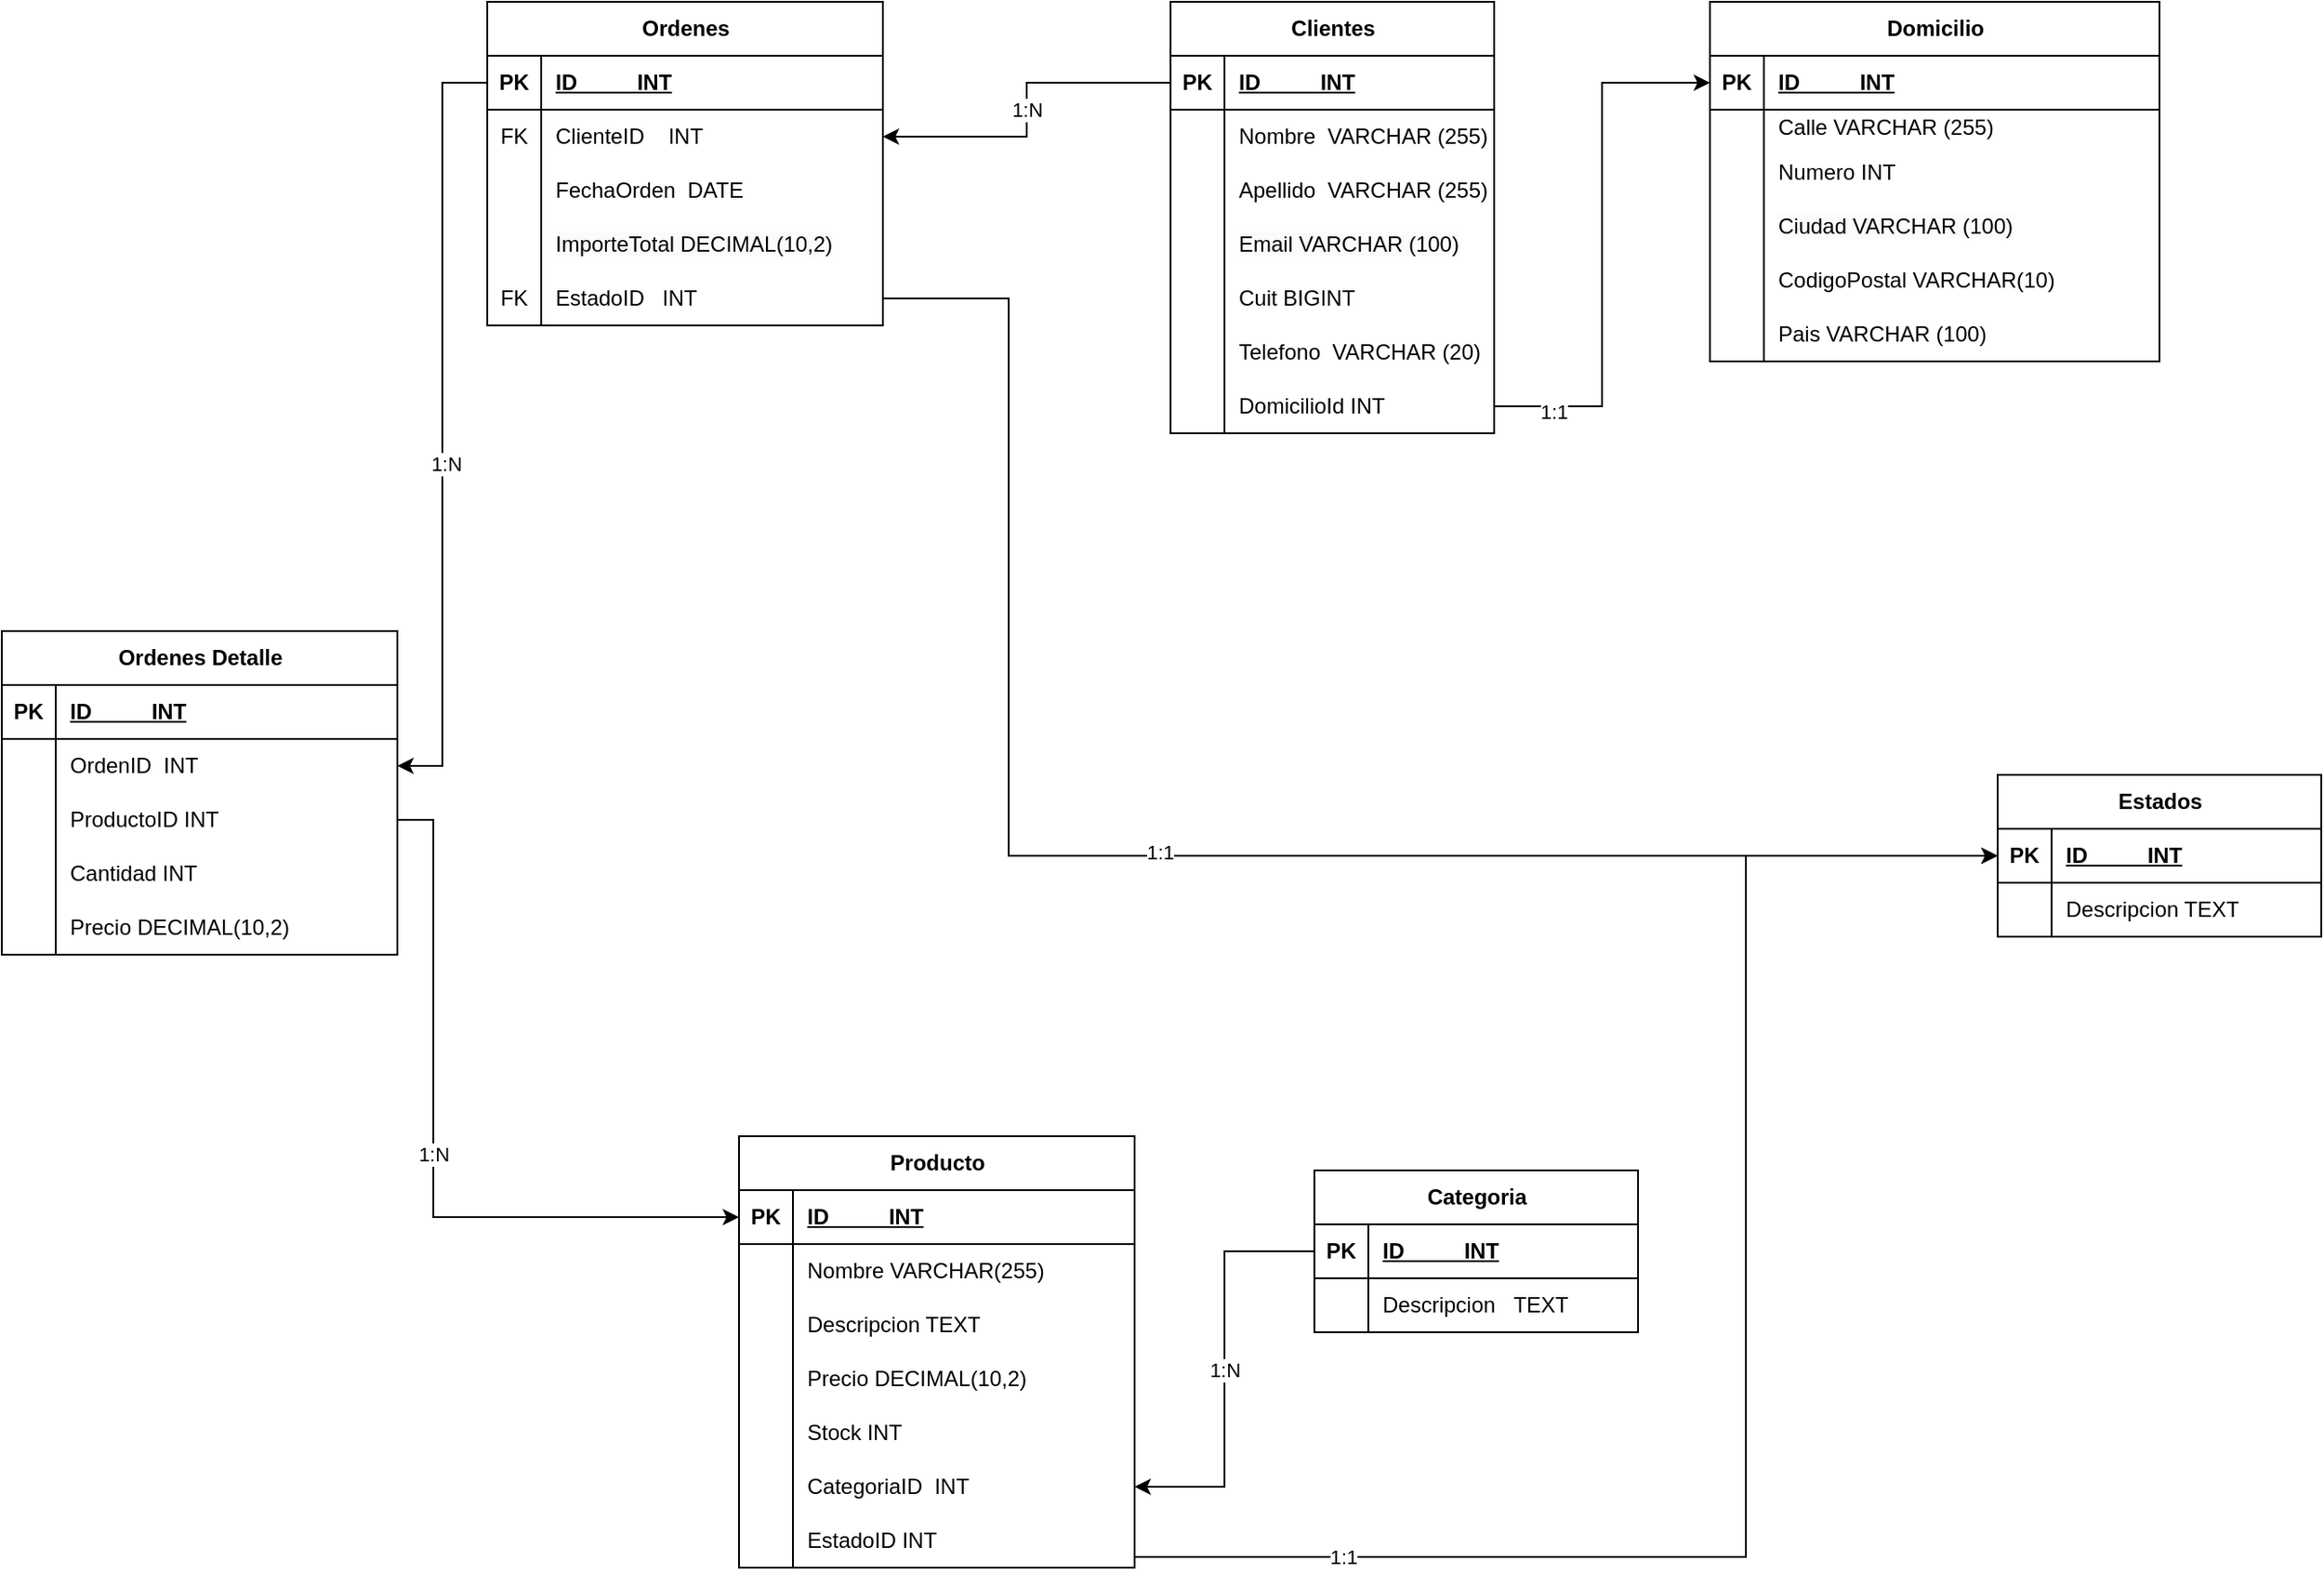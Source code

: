 <mxfile version="22.0.3" type="device">
  <diagram name="Página-1" id="jMvsCWCTqvlmi_Z3UKQc">
    <mxGraphModel dx="2247" dy="840" grid="1" gridSize="10" guides="1" tooltips="1" connect="1" arrows="1" fold="1" page="1" pageScale="1" pageWidth="827" pageHeight="1169" math="0" shadow="0">
      <root>
        <mxCell id="0" />
        <mxCell id="1" parent="0" />
        <mxCell id="IDZtHLa6C6LQpMYo8keb-1" value="Categoria" style="shape=table;startSize=30;container=1;collapsible=1;childLayout=tableLayout;fixedRows=1;rowLines=0;fontStyle=1;align=center;resizeLast=1;html=1;" parent="1" vertex="1">
          <mxGeometry x="90" y="690" width="180" height="90" as="geometry" />
        </mxCell>
        <mxCell id="IDZtHLa6C6LQpMYo8keb-2" value="" style="shape=tableRow;horizontal=0;startSize=0;swimlaneHead=0;swimlaneBody=0;fillColor=none;collapsible=0;dropTarget=0;points=[[0,0.5],[1,0.5]];portConstraint=eastwest;top=0;left=0;right=0;bottom=1;" parent="IDZtHLa6C6LQpMYo8keb-1" vertex="1">
          <mxGeometry y="30" width="180" height="30" as="geometry" />
        </mxCell>
        <mxCell id="IDZtHLa6C6LQpMYo8keb-3" value="PK" style="shape=partialRectangle;connectable=0;fillColor=none;top=0;left=0;bottom=0;right=0;fontStyle=1;overflow=hidden;whiteSpace=wrap;html=1;" parent="IDZtHLa6C6LQpMYo8keb-2" vertex="1">
          <mxGeometry width="30" height="30" as="geometry">
            <mxRectangle width="30" height="30" as="alternateBounds" />
          </mxGeometry>
        </mxCell>
        <mxCell id="IDZtHLa6C6LQpMYo8keb-4" value="ID&amp;nbsp; &amp;nbsp; &amp;nbsp; &amp;nbsp; &amp;nbsp; INT" style="shape=partialRectangle;connectable=0;fillColor=none;top=0;left=0;bottom=0;right=0;align=left;spacingLeft=6;fontStyle=5;overflow=hidden;whiteSpace=wrap;html=1;" parent="IDZtHLa6C6LQpMYo8keb-2" vertex="1">
          <mxGeometry x="30" width="150" height="30" as="geometry">
            <mxRectangle width="150" height="30" as="alternateBounds" />
          </mxGeometry>
        </mxCell>
        <mxCell id="IDZtHLa6C6LQpMYo8keb-5" value="" style="shape=tableRow;horizontal=0;startSize=0;swimlaneHead=0;swimlaneBody=0;fillColor=none;collapsible=0;dropTarget=0;points=[[0,0.5],[1,0.5]];portConstraint=eastwest;top=0;left=0;right=0;bottom=0;" parent="IDZtHLa6C6LQpMYo8keb-1" vertex="1">
          <mxGeometry y="60" width="180" height="30" as="geometry" />
        </mxCell>
        <mxCell id="IDZtHLa6C6LQpMYo8keb-6" value="" style="shape=partialRectangle;connectable=0;fillColor=none;top=0;left=0;bottom=0;right=0;editable=1;overflow=hidden;whiteSpace=wrap;html=1;" parent="IDZtHLa6C6LQpMYo8keb-5" vertex="1">
          <mxGeometry width="30" height="30" as="geometry">
            <mxRectangle width="30" height="30" as="alternateBounds" />
          </mxGeometry>
        </mxCell>
        <mxCell id="IDZtHLa6C6LQpMYo8keb-7" value="Descripcion&amp;nbsp; &amp;nbsp;TEXT" style="shape=partialRectangle;connectable=0;fillColor=none;top=0;left=0;bottom=0;right=0;align=left;spacingLeft=6;overflow=hidden;whiteSpace=wrap;html=1;" parent="IDZtHLa6C6LQpMYo8keb-5" vertex="1">
          <mxGeometry x="30" width="150" height="30" as="geometry">
            <mxRectangle width="150" height="30" as="alternateBounds" />
          </mxGeometry>
        </mxCell>
        <mxCell id="IDZtHLa6C6LQpMYo8keb-27" value="Clientes" style="shape=table;startSize=30;container=1;collapsible=1;childLayout=tableLayout;fixedRows=1;rowLines=0;fontStyle=1;align=center;resizeLast=1;html=1;" parent="1" vertex="1">
          <mxGeometry x="10" y="40" width="180" height="240.0" as="geometry" />
        </mxCell>
        <mxCell id="IDZtHLa6C6LQpMYo8keb-28" value="" style="shape=tableRow;horizontal=0;startSize=0;swimlaneHead=0;swimlaneBody=0;fillColor=none;collapsible=0;dropTarget=0;points=[[0,0.5],[1,0.5]];portConstraint=eastwest;top=0;left=0;right=0;bottom=1;" parent="IDZtHLa6C6LQpMYo8keb-27" vertex="1">
          <mxGeometry y="30" width="180" height="30" as="geometry" />
        </mxCell>
        <mxCell id="IDZtHLa6C6LQpMYo8keb-29" value="PK" style="shape=partialRectangle;connectable=0;fillColor=none;top=0;left=0;bottom=0;right=0;fontStyle=1;overflow=hidden;whiteSpace=wrap;html=1;" parent="IDZtHLa6C6LQpMYo8keb-28" vertex="1">
          <mxGeometry width="30" height="30" as="geometry">
            <mxRectangle width="30" height="30" as="alternateBounds" />
          </mxGeometry>
        </mxCell>
        <mxCell id="IDZtHLa6C6LQpMYo8keb-30" value="ID&amp;nbsp; &amp;nbsp; &amp;nbsp; &amp;nbsp; &amp;nbsp; INT" style="shape=partialRectangle;connectable=0;fillColor=none;top=0;left=0;bottom=0;right=0;align=left;spacingLeft=6;fontStyle=5;overflow=hidden;whiteSpace=wrap;html=1;" parent="IDZtHLa6C6LQpMYo8keb-28" vertex="1">
          <mxGeometry x="30" width="150" height="30" as="geometry">
            <mxRectangle width="150" height="30" as="alternateBounds" />
          </mxGeometry>
        </mxCell>
        <mxCell id="IDZtHLa6C6LQpMYo8keb-31" value="" style="shape=tableRow;horizontal=0;startSize=0;swimlaneHead=0;swimlaneBody=0;fillColor=none;collapsible=0;dropTarget=0;points=[[0,0.5],[1,0.5]];portConstraint=eastwest;top=0;left=0;right=0;bottom=0;" parent="IDZtHLa6C6LQpMYo8keb-27" vertex="1">
          <mxGeometry y="60" width="180" height="30" as="geometry" />
        </mxCell>
        <mxCell id="IDZtHLa6C6LQpMYo8keb-32" value="" style="shape=partialRectangle;connectable=0;fillColor=none;top=0;left=0;bottom=0;right=0;editable=1;overflow=hidden;whiteSpace=wrap;html=1;" parent="IDZtHLa6C6LQpMYo8keb-31" vertex="1">
          <mxGeometry width="30" height="30" as="geometry">
            <mxRectangle width="30" height="30" as="alternateBounds" />
          </mxGeometry>
        </mxCell>
        <mxCell id="IDZtHLa6C6LQpMYo8keb-33" value="Nombre&amp;nbsp; VARCHAR (255)" style="shape=partialRectangle;connectable=0;fillColor=none;top=0;left=0;bottom=0;right=0;align=left;spacingLeft=6;overflow=hidden;whiteSpace=wrap;html=1;" parent="IDZtHLa6C6LQpMYo8keb-31" vertex="1">
          <mxGeometry x="30" width="150" height="30" as="geometry">
            <mxRectangle width="150" height="30" as="alternateBounds" />
          </mxGeometry>
        </mxCell>
        <mxCell id="IDZtHLa6C6LQpMYo8keb-34" value="" style="shape=tableRow;horizontal=0;startSize=0;swimlaneHead=0;swimlaneBody=0;fillColor=none;collapsible=0;dropTarget=0;points=[[0,0.5],[1,0.5]];portConstraint=eastwest;top=0;left=0;right=0;bottom=0;" parent="IDZtHLa6C6LQpMYo8keb-27" vertex="1">
          <mxGeometry y="90" width="180" height="30" as="geometry" />
        </mxCell>
        <mxCell id="IDZtHLa6C6LQpMYo8keb-35" value="" style="shape=partialRectangle;connectable=0;fillColor=none;top=0;left=0;bottom=0;right=0;editable=1;overflow=hidden;whiteSpace=wrap;html=1;" parent="IDZtHLa6C6LQpMYo8keb-34" vertex="1">
          <mxGeometry width="30" height="30" as="geometry">
            <mxRectangle width="30" height="30" as="alternateBounds" />
          </mxGeometry>
        </mxCell>
        <mxCell id="IDZtHLa6C6LQpMYo8keb-36" value="Apellido&amp;nbsp; VARCHAR (255)" style="shape=partialRectangle;connectable=0;fillColor=none;top=0;left=0;bottom=0;right=0;align=left;spacingLeft=6;overflow=hidden;whiteSpace=wrap;html=1;" parent="IDZtHLa6C6LQpMYo8keb-34" vertex="1">
          <mxGeometry x="30" width="150" height="30" as="geometry">
            <mxRectangle width="150" height="30" as="alternateBounds" />
          </mxGeometry>
        </mxCell>
        <mxCell id="IDZtHLa6C6LQpMYo8keb-37" value="" style="shape=tableRow;horizontal=0;startSize=0;swimlaneHead=0;swimlaneBody=0;fillColor=none;collapsible=0;dropTarget=0;points=[[0,0.5],[1,0.5]];portConstraint=eastwest;top=0;left=0;right=0;bottom=0;" parent="IDZtHLa6C6LQpMYo8keb-27" vertex="1">
          <mxGeometry y="120" width="180" height="30" as="geometry" />
        </mxCell>
        <mxCell id="IDZtHLa6C6LQpMYo8keb-38" value="&lt;br&gt;&lt;br&gt;&lt;br&gt;" style="shape=partialRectangle;connectable=0;fillColor=none;top=0;left=0;bottom=0;right=0;editable=1;overflow=hidden;whiteSpace=wrap;html=1;" parent="IDZtHLa6C6LQpMYo8keb-37" vertex="1">
          <mxGeometry width="30" height="30" as="geometry">
            <mxRectangle width="30" height="30" as="alternateBounds" />
          </mxGeometry>
        </mxCell>
        <mxCell id="IDZtHLa6C6LQpMYo8keb-39" value="&lt;span style=&quot;color: rgb(0, 0, 0); font-family: Helvetica; font-size: 12px; font-style: normal; font-variant-ligatures: normal; font-variant-caps: normal; font-weight: 400; letter-spacing: normal; orphans: 2; text-align: left; text-indent: 0px; text-transform: none; widows: 2; word-spacing: 0px; -webkit-text-stroke-width: 0px; background-color: rgb(251, 251, 251); text-decoration-thickness: initial; text-decoration-style: initial; text-decoration-color: initial; float: none; display: inline !important;&quot;&gt;Email VARCHAR (100)&lt;/span&gt;" style="shape=partialRectangle;connectable=0;fillColor=none;top=0;left=0;bottom=0;right=0;align=left;spacingLeft=6;overflow=hidden;whiteSpace=wrap;html=1;" parent="IDZtHLa6C6LQpMYo8keb-37" vertex="1">
          <mxGeometry x="30" width="150" height="30" as="geometry">
            <mxRectangle width="150" height="30" as="alternateBounds" />
          </mxGeometry>
        </mxCell>
        <mxCell id="IDZtHLa6C6LQpMYo8keb-66" style="shape=tableRow;horizontal=0;startSize=0;swimlaneHead=0;swimlaneBody=0;fillColor=none;collapsible=0;dropTarget=0;points=[[0,0.5],[1,0.5]];portConstraint=eastwest;top=0;left=0;right=0;bottom=0;" parent="IDZtHLa6C6LQpMYo8keb-27" vertex="1">
          <mxGeometry y="150" width="180" height="30" as="geometry" />
        </mxCell>
        <mxCell id="IDZtHLa6C6LQpMYo8keb-67" style="shape=partialRectangle;connectable=0;fillColor=none;top=0;left=0;bottom=0;right=0;editable=1;overflow=hidden;whiteSpace=wrap;html=1;" parent="IDZtHLa6C6LQpMYo8keb-66" vertex="1">
          <mxGeometry width="30" height="30" as="geometry">
            <mxRectangle width="30" height="30" as="alternateBounds" />
          </mxGeometry>
        </mxCell>
        <mxCell id="IDZtHLa6C6LQpMYo8keb-68" value="Cuit BIGINT" style="shape=partialRectangle;connectable=0;fillColor=none;top=0;left=0;bottom=0;right=0;align=left;spacingLeft=6;overflow=hidden;whiteSpace=wrap;html=1;" parent="IDZtHLa6C6LQpMYo8keb-66" vertex="1">
          <mxGeometry x="30" width="150" height="30" as="geometry">
            <mxRectangle width="150" height="30" as="alternateBounds" />
          </mxGeometry>
        </mxCell>
        <mxCell id="IDZtHLa6C6LQpMYo8keb-69" style="shape=tableRow;horizontal=0;startSize=0;swimlaneHead=0;swimlaneBody=0;fillColor=none;collapsible=0;dropTarget=0;points=[[0,0.5],[1,0.5]];portConstraint=eastwest;top=0;left=0;right=0;bottom=0;" parent="IDZtHLa6C6LQpMYo8keb-27" vertex="1">
          <mxGeometry y="180" width="180" height="30" as="geometry" />
        </mxCell>
        <mxCell id="IDZtHLa6C6LQpMYo8keb-70" style="shape=partialRectangle;connectable=0;fillColor=none;top=0;left=0;bottom=0;right=0;editable=1;overflow=hidden;whiteSpace=wrap;html=1;" parent="IDZtHLa6C6LQpMYo8keb-69" vertex="1">
          <mxGeometry width="30" height="30" as="geometry">
            <mxRectangle width="30" height="30" as="alternateBounds" />
          </mxGeometry>
        </mxCell>
        <mxCell id="IDZtHLa6C6LQpMYo8keb-71" value="Telefono&amp;nbsp; VARCHAR&amp;nbsp;(20)" style="shape=partialRectangle;connectable=0;fillColor=none;top=0;left=0;bottom=0;right=0;align=left;spacingLeft=6;overflow=hidden;whiteSpace=wrap;html=1;" parent="IDZtHLa6C6LQpMYo8keb-69" vertex="1">
          <mxGeometry x="30" width="150" height="30" as="geometry">
            <mxRectangle width="150" height="30" as="alternateBounds" />
          </mxGeometry>
        </mxCell>
        <mxCell id="IDZtHLa6C6LQpMYo8keb-72" style="shape=tableRow;horizontal=0;startSize=0;swimlaneHead=0;swimlaneBody=0;fillColor=none;collapsible=0;dropTarget=0;points=[[0,0.5],[1,0.5]];portConstraint=eastwest;top=0;left=0;right=0;bottom=0;" parent="IDZtHLa6C6LQpMYo8keb-27" vertex="1">
          <mxGeometry y="210" width="180" height="30" as="geometry" />
        </mxCell>
        <mxCell id="IDZtHLa6C6LQpMYo8keb-73" style="shape=partialRectangle;connectable=0;fillColor=none;top=0;left=0;bottom=0;right=0;editable=1;overflow=hidden;whiteSpace=wrap;html=1;" parent="IDZtHLa6C6LQpMYo8keb-72" vertex="1">
          <mxGeometry width="30" height="30" as="geometry">
            <mxRectangle width="30" height="30" as="alternateBounds" />
          </mxGeometry>
        </mxCell>
        <mxCell id="IDZtHLa6C6LQpMYo8keb-74" value="DomicilioId INT" style="shape=partialRectangle;connectable=0;fillColor=none;top=0;left=0;bottom=0;right=0;align=left;spacingLeft=6;overflow=hidden;whiteSpace=wrap;html=1;" parent="IDZtHLa6C6LQpMYo8keb-72" vertex="1">
          <mxGeometry x="30" width="150" height="30" as="geometry">
            <mxRectangle width="150" height="30" as="alternateBounds" />
          </mxGeometry>
        </mxCell>
        <mxCell id="IDZtHLa6C6LQpMYo8keb-75" value="Ordenes" style="shape=table;startSize=30;container=1;collapsible=1;childLayout=tableLayout;fixedRows=1;rowLines=0;fontStyle=1;align=center;resizeLast=1;html=1;" parent="1" vertex="1">
          <mxGeometry x="-370" y="40" width="220" height="180.0" as="geometry" />
        </mxCell>
        <mxCell id="IDZtHLa6C6LQpMYo8keb-76" value="" style="shape=tableRow;horizontal=0;startSize=0;swimlaneHead=0;swimlaneBody=0;fillColor=none;collapsible=0;dropTarget=0;points=[[0,0.5],[1,0.5]];portConstraint=eastwest;top=0;left=0;right=0;bottom=1;" parent="IDZtHLa6C6LQpMYo8keb-75" vertex="1">
          <mxGeometry y="30" width="220" height="30" as="geometry" />
        </mxCell>
        <mxCell id="IDZtHLa6C6LQpMYo8keb-77" value="PK" style="shape=partialRectangle;connectable=0;fillColor=none;top=0;left=0;bottom=0;right=0;fontStyle=1;overflow=hidden;whiteSpace=wrap;html=1;" parent="IDZtHLa6C6LQpMYo8keb-76" vertex="1">
          <mxGeometry width="30" height="30" as="geometry">
            <mxRectangle width="30" height="30" as="alternateBounds" />
          </mxGeometry>
        </mxCell>
        <mxCell id="IDZtHLa6C6LQpMYo8keb-78" value="ID&amp;nbsp; &amp;nbsp; &amp;nbsp; &amp;nbsp; &amp;nbsp; INT" style="shape=partialRectangle;connectable=0;fillColor=none;top=0;left=0;bottom=0;right=0;align=left;spacingLeft=6;fontStyle=5;overflow=hidden;whiteSpace=wrap;html=1;" parent="IDZtHLa6C6LQpMYo8keb-76" vertex="1">
          <mxGeometry x="30" width="190" height="30" as="geometry">
            <mxRectangle width="190" height="30" as="alternateBounds" />
          </mxGeometry>
        </mxCell>
        <mxCell id="IDZtHLa6C6LQpMYo8keb-79" value="" style="shape=tableRow;horizontal=0;startSize=0;swimlaneHead=0;swimlaneBody=0;fillColor=none;collapsible=0;dropTarget=0;points=[[0,0.5],[1,0.5]];portConstraint=eastwest;top=0;left=0;right=0;bottom=0;" parent="IDZtHLa6C6LQpMYo8keb-75" vertex="1">
          <mxGeometry y="60" width="220" height="30" as="geometry" />
        </mxCell>
        <mxCell id="IDZtHLa6C6LQpMYo8keb-80" value="FK" style="shape=partialRectangle;connectable=0;fillColor=none;top=0;left=0;bottom=0;right=0;editable=1;overflow=hidden;whiteSpace=wrap;html=1;" parent="IDZtHLa6C6LQpMYo8keb-79" vertex="1">
          <mxGeometry width="30" height="30" as="geometry">
            <mxRectangle width="30" height="30" as="alternateBounds" />
          </mxGeometry>
        </mxCell>
        <mxCell id="IDZtHLa6C6LQpMYo8keb-81" value="ClienteID&amp;nbsp; &amp;nbsp; INT" style="shape=partialRectangle;connectable=0;fillColor=none;top=0;left=0;bottom=0;right=0;align=left;spacingLeft=6;overflow=hidden;whiteSpace=wrap;html=1;" parent="IDZtHLa6C6LQpMYo8keb-79" vertex="1">
          <mxGeometry x="30" width="190" height="30" as="geometry">
            <mxRectangle width="190" height="30" as="alternateBounds" />
          </mxGeometry>
        </mxCell>
        <mxCell id="IDZtHLa6C6LQpMYo8keb-82" value="" style="shape=tableRow;horizontal=0;startSize=0;swimlaneHead=0;swimlaneBody=0;fillColor=none;collapsible=0;dropTarget=0;points=[[0,0.5],[1,0.5]];portConstraint=eastwest;top=0;left=0;right=0;bottom=0;" parent="IDZtHLa6C6LQpMYo8keb-75" vertex="1">
          <mxGeometry y="90" width="220" height="30" as="geometry" />
        </mxCell>
        <mxCell id="IDZtHLa6C6LQpMYo8keb-83" value="" style="shape=partialRectangle;connectable=0;fillColor=none;top=0;left=0;bottom=0;right=0;editable=1;overflow=hidden;whiteSpace=wrap;html=1;" parent="IDZtHLa6C6LQpMYo8keb-82" vertex="1">
          <mxGeometry width="30" height="30" as="geometry">
            <mxRectangle width="30" height="30" as="alternateBounds" />
          </mxGeometry>
        </mxCell>
        <mxCell id="IDZtHLa6C6LQpMYo8keb-84" value="FechaOrden&amp;nbsp; DATE" style="shape=partialRectangle;connectable=0;fillColor=none;top=0;left=0;bottom=0;right=0;align=left;spacingLeft=6;overflow=hidden;whiteSpace=wrap;html=1;" parent="IDZtHLa6C6LQpMYo8keb-82" vertex="1">
          <mxGeometry x="30" width="190" height="30" as="geometry">
            <mxRectangle width="190" height="30" as="alternateBounds" />
          </mxGeometry>
        </mxCell>
        <mxCell id="IDZtHLa6C6LQpMYo8keb-85" value="" style="shape=tableRow;horizontal=0;startSize=0;swimlaneHead=0;swimlaneBody=0;fillColor=none;collapsible=0;dropTarget=0;points=[[0,0.5],[1,0.5]];portConstraint=eastwest;top=0;left=0;right=0;bottom=0;" parent="IDZtHLa6C6LQpMYo8keb-75" vertex="1">
          <mxGeometry y="120" width="220" height="30" as="geometry" />
        </mxCell>
        <mxCell id="IDZtHLa6C6LQpMYo8keb-86" value="&lt;br&gt;&lt;br&gt;&lt;br&gt;" style="shape=partialRectangle;connectable=0;fillColor=none;top=0;left=0;bottom=0;right=0;editable=1;overflow=hidden;whiteSpace=wrap;html=1;" parent="IDZtHLa6C6LQpMYo8keb-85" vertex="1">
          <mxGeometry width="30" height="30" as="geometry">
            <mxRectangle width="30" height="30" as="alternateBounds" />
          </mxGeometry>
        </mxCell>
        <mxCell id="IDZtHLa6C6LQpMYo8keb-87" value="&lt;span style=&quot;color: rgb(0, 0, 0); font-family: Helvetica; font-size: 12px; font-style: normal; font-variant-ligatures: normal; font-variant-caps: normal; font-weight: 400; letter-spacing: normal; orphans: 2; text-align: left; text-indent: 0px; text-transform: none; widows: 2; word-spacing: 0px; -webkit-text-stroke-width: 0px; background-color: rgb(251, 251, 251); text-decoration-thickness: initial; text-decoration-style: initial; text-decoration-color: initial; float: none; display: inline !important;&quot;&gt;ImporteTotal DECIMAL(10,2)&lt;/span&gt;" style="shape=partialRectangle;connectable=0;fillColor=none;top=0;left=0;bottom=0;right=0;align=left;spacingLeft=6;overflow=hidden;whiteSpace=wrap;html=1;" parent="IDZtHLa6C6LQpMYo8keb-85" vertex="1">
          <mxGeometry x="30" width="190" height="30" as="geometry">
            <mxRectangle width="190" height="30" as="alternateBounds" />
          </mxGeometry>
        </mxCell>
        <mxCell id="IDZtHLa6C6LQpMYo8keb-88" style="shape=tableRow;horizontal=0;startSize=0;swimlaneHead=0;swimlaneBody=0;fillColor=none;collapsible=0;dropTarget=0;points=[[0,0.5],[1,0.5]];portConstraint=eastwest;top=0;left=0;right=0;bottom=0;" parent="IDZtHLa6C6LQpMYo8keb-75" vertex="1">
          <mxGeometry y="150" width="220" height="30" as="geometry" />
        </mxCell>
        <mxCell id="IDZtHLa6C6LQpMYo8keb-89" value="FK" style="shape=partialRectangle;connectable=0;fillColor=none;top=0;left=0;bottom=0;right=0;editable=1;overflow=hidden;whiteSpace=wrap;html=1;" parent="IDZtHLa6C6LQpMYo8keb-88" vertex="1">
          <mxGeometry width="30" height="30" as="geometry">
            <mxRectangle width="30" height="30" as="alternateBounds" />
          </mxGeometry>
        </mxCell>
        <mxCell id="IDZtHLa6C6LQpMYo8keb-90" value="EstadoID&amp;nbsp; &amp;nbsp;INT" style="shape=partialRectangle;connectable=0;fillColor=none;top=0;left=0;bottom=0;right=0;align=left;spacingLeft=6;overflow=hidden;whiteSpace=wrap;html=1;" parent="IDZtHLa6C6LQpMYo8keb-88" vertex="1">
          <mxGeometry x="30" width="190" height="30" as="geometry">
            <mxRectangle width="190" height="30" as="alternateBounds" />
          </mxGeometry>
        </mxCell>
        <mxCell id="IDZtHLa6C6LQpMYo8keb-110" value="Domicilio" style="shape=table;startSize=30;container=1;collapsible=1;childLayout=tableLayout;fixedRows=1;rowLines=0;fontStyle=1;align=center;resizeLast=1;html=1;" parent="1" vertex="1">
          <mxGeometry x="310" y="40" width="250" height="200.0" as="geometry" />
        </mxCell>
        <mxCell id="IDZtHLa6C6LQpMYo8keb-111" value="" style="shape=tableRow;horizontal=0;startSize=0;swimlaneHead=0;swimlaneBody=0;fillColor=none;collapsible=0;dropTarget=0;points=[[0,0.5],[1,0.5]];portConstraint=eastwest;top=0;left=0;right=0;bottom=1;" parent="IDZtHLa6C6LQpMYo8keb-110" vertex="1">
          <mxGeometry y="30" width="250" height="30" as="geometry" />
        </mxCell>
        <mxCell id="IDZtHLa6C6LQpMYo8keb-112" value="PK" style="shape=partialRectangle;connectable=0;fillColor=none;top=0;left=0;bottom=0;right=0;fontStyle=1;overflow=hidden;whiteSpace=wrap;html=1;" parent="IDZtHLa6C6LQpMYo8keb-111" vertex="1">
          <mxGeometry width="30" height="30" as="geometry">
            <mxRectangle width="30" height="30" as="alternateBounds" />
          </mxGeometry>
        </mxCell>
        <mxCell id="IDZtHLa6C6LQpMYo8keb-113" value="ID&amp;nbsp; &amp;nbsp; &amp;nbsp; &amp;nbsp; &amp;nbsp; INT" style="shape=partialRectangle;connectable=0;fillColor=none;top=0;left=0;bottom=0;right=0;align=left;spacingLeft=6;fontStyle=5;overflow=hidden;whiteSpace=wrap;html=1;" parent="IDZtHLa6C6LQpMYo8keb-111" vertex="1">
          <mxGeometry x="30" width="220" height="30" as="geometry">
            <mxRectangle width="220" height="30" as="alternateBounds" />
          </mxGeometry>
        </mxCell>
        <mxCell id="IDZtHLa6C6LQpMYo8keb-114" value="" style="shape=tableRow;horizontal=0;startSize=0;swimlaneHead=0;swimlaneBody=0;fillColor=none;collapsible=0;dropTarget=0;points=[[0,0.5],[1,0.5]];portConstraint=eastwest;top=0;left=0;right=0;bottom=0;" parent="IDZtHLa6C6LQpMYo8keb-110" vertex="1">
          <mxGeometry y="60" width="250" height="20" as="geometry" />
        </mxCell>
        <mxCell id="IDZtHLa6C6LQpMYo8keb-115" value="" style="shape=partialRectangle;connectable=0;fillColor=none;top=0;left=0;bottom=0;right=0;editable=1;overflow=hidden;whiteSpace=wrap;html=1;" parent="IDZtHLa6C6LQpMYo8keb-114" vertex="1">
          <mxGeometry width="30" height="20" as="geometry">
            <mxRectangle width="30" height="20" as="alternateBounds" />
          </mxGeometry>
        </mxCell>
        <mxCell id="IDZtHLa6C6LQpMYo8keb-116" value="Calle VARCHAR (255)" style="shape=partialRectangle;connectable=0;fillColor=none;top=0;left=0;bottom=0;right=0;align=left;spacingLeft=6;overflow=hidden;whiteSpace=wrap;html=1;" parent="IDZtHLa6C6LQpMYo8keb-114" vertex="1">
          <mxGeometry x="30" width="220" height="20" as="geometry">
            <mxRectangle width="220" height="20" as="alternateBounds" />
          </mxGeometry>
        </mxCell>
        <mxCell id="IDZtHLa6C6LQpMYo8keb-117" value="" style="shape=tableRow;horizontal=0;startSize=0;swimlaneHead=0;swimlaneBody=0;fillColor=none;collapsible=0;dropTarget=0;points=[[0,0.5],[1,0.5]];portConstraint=eastwest;top=0;left=0;right=0;bottom=0;" parent="IDZtHLa6C6LQpMYo8keb-110" vertex="1">
          <mxGeometry y="80" width="250" height="30" as="geometry" />
        </mxCell>
        <mxCell id="IDZtHLa6C6LQpMYo8keb-118" value="" style="shape=partialRectangle;connectable=0;fillColor=none;top=0;left=0;bottom=0;right=0;editable=1;overflow=hidden;whiteSpace=wrap;html=1;" parent="IDZtHLa6C6LQpMYo8keb-117" vertex="1">
          <mxGeometry width="30" height="30" as="geometry">
            <mxRectangle width="30" height="30" as="alternateBounds" />
          </mxGeometry>
        </mxCell>
        <mxCell id="IDZtHLa6C6LQpMYo8keb-119" value="Numero INT" style="shape=partialRectangle;connectable=0;fillColor=none;top=0;left=0;bottom=0;right=0;align=left;spacingLeft=6;overflow=hidden;whiteSpace=wrap;html=1;" parent="IDZtHLa6C6LQpMYo8keb-117" vertex="1">
          <mxGeometry x="30" width="220" height="30" as="geometry">
            <mxRectangle width="220" height="30" as="alternateBounds" />
          </mxGeometry>
        </mxCell>
        <mxCell id="IDZtHLa6C6LQpMYo8keb-120" value="" style="shape=tableRow;horizontal=0;startSize=0;swimlaneHead=0;swimlaneBody=0;fillColor=none;collapsible=0;dropTarget=0;points=[[0,0.5],[1,0.5]];portConstraint=eastwest;top=0;left=0;right=0;bottom=0;" parent="IDZtHLa6C6LQpMYo8keb-110" vertex="1">
          <mxGeometry y="110" width="250" height="30" as="geometry" />
        </mxCell>
        <mxCell id="IDZtHLa6C6LQpMYo8keb-121" value="&lt;br&gt;&lt;br&gt;&lt;br&gt;" style="shape=partialRectangle;connectable=0;fillColor=none;top=0;left=0;bottom=0;right=0;editable=1;overflow=hidden;whiteSpace=wrap;html=1;" parent="IDZtHLa6C6LQpMYo8keb-120" vertex="1">
          <mxGeometry width="30" height="30" as="geometry">
            <mxRectangle width="30" height="30" as="alternateBounds" />
          </mxGeometry>
        </mxCell>
        <mxCell id="IDZtHLa6C6LQpMYo8keb-122" value="&lt;span style=&quot;color: rgb(0, 0, 0); font-family: Helvetica; font-size: 12px; font-style: normal; font-variant-ligatures: normal; font-variant-caps: normal; font-weight: 400; letter-spacing: normal; orphans: 2; text-align: left; text-indent: 0px; text-transform: none; widows: 2; word-spacing: 0px; -webkit-text-stroke-width: 0px; background-color: rgb(251, 251, 251); text-decoration-thickness: initial; text-decoration-style: initial; text-decoration-color: initial; float: none; display: inline !important;&quot;&gt;Ciudad VARCHAR (100)&lt;/span&gt;" style="shape=partialRectangle;connectable=0;fillColor=none;top=0;left=0;bottom=0;right=0;align=left;spacingLeft=6;overflow=hidden;whiteSpace=wrap;html=1;" parent="IDZtHLa6C6LQpMYo8keb-120" vertex="1">
          <mxGeometry x="30" width="220" height="30" as="geometry">
            <mxRectangle width="220" height="30" as="alternateBounds" />
          </mxGeometry>
        </mxCell>
        <mxCell id="IDZtHLa6C6LQpMYo8keb-123" style="shape=tableRow;horizontal=0;startSize=0;swimlaneHead=0;swimlaneBody=0;fillColor=none;collapsible=0;dropTarget=0;points=[[0,0.5],[1,0.5]];portConstraint=eastwest;top=0;left=0;right=0;bottom=0;" parent="IDZtHLa6C6LQpMYo8keb-110" vertex="1">
          <mxGeometry y="140" width="250" height="30" as="geometry" />
        </mxCell>
        <mxCell id="IDZtHLa6C6LQpMYo8keb-124" style="shape=partialRectangle;connectable=0;fillColor=none;top=0;left=0;bottom=0;right=0;editable=1;overflow=hidden;whiteSpace=wrap;html=1;" parent="IDZtHLa6C6LQpMYo8keb-123" vertex="1">
          <mxGeometry width="30" height="30" as="geometry">
            <mxRectangle width="30" height="30" as="alternateBounds" />
          </mxGeometry>
        </mxCell>
        <mxCell id="IDZtHLa6C6LQpMYo8keb-125" value="CodigoPostal VARCHAR(10)" style="shape=partialRectangle;connectable=0;fillColor=none;top=0;left=0;bottom=0;right=0;align=left;spacingLeft=6;overflow=hidden;whiteSpace=wrap;html=1;" parent="IDZtHLa6C6LQpMYo8keb-123" vertex="1">
          <mxGeometry x="30" width="220" height="30" as="geometry">
            <mxRectangle width="220" height="30" as="alternateBounds" />
          </mxGeometry>
        </mxCell>
        <mxCell id="IDZtHLa6C6LQpMYo8keb-126" style="shape=tableRow;horizontal=0;startSize=0;swimlaneHead=0;swimlaneBody=0;fillColor=none;collapsible=0;dropTarget=0;points=[[0,0.5],[1,0.5]];portConstraint=eastwest;top=0;left=0;right=0;bottom=0;" parent="IDZtHLa6C6LQpMYo8keb-110" vertex="1">
          <mxGeometry y="170" width="250" height="30" as="geometry" />
        </mxCell>
        <mxCell id="IDZtHLa6C6LQpMYo8keb-127" style="shape=partialRectangle;connectable=0;fillColor=none;top=0;left=0;bottom=0;right=0;editable=1;overflow=hidden;whiteSpace=wrap;html=1;" parent="IDZtHLa6C6LQpMYo8keb-126" vertex="1">
          <mxGeometry width="30" height="30" as="geometry">
            <mxRectangle width="30" height="30" as="alternateBounds" />
          </mxGeometry>
        </mxCell>
        <mxCell id="IDZtHLa6C6LQpMYo8keb-128" value="Pais VARCHAR&amp;nbsp;(100)" style="shape=partialRectangle;connectable=0;fillColor=none;top=0;left=0;bottom=0;right=0;align=left;spacingLeft=6;overflow=hidden;whiteSpace=wrap;html=1;" parent="IDZtHLa6C6LQpMYo8keb-126" vertex="1">
          <mxGeometry x="30" width="220" height="30" as="geometry">
            <mxRectangle width="220" height="30" as="alternateBounds" />
          </mxGeometry>
        </mxCell>
        <mxCell id="IDZtHLa6C6LQpMYo8keb-132" value="Ordenes Detalle" style="shape=table;startSize=30;container=1;collapsible=1;childLayout=tableLayout;fixedRows=1;rowLines=0;fontStyle=1;align=center;resizeLast=1;html=1;" parent="1" vertex="1">
          <mxGeometry x="-640" y="390" width="220" height="180.0" as="geometry" />
        </mxCell>
        <mxCell id="IDZtHLa6C6LQpMYo8keb-133" value="" style="shape=tableRow;horizontal=0;startSize=0;swimlaneHead=0;swimlaneBody=0;fillColor=none;collapsible=0;dropTarget=0;points=[[0,0.5],[1,0.5]];portConstraint=eastwest;top=0;left=0;right=0;bottom=1;" parent="IDZtHLa6C6LQpMYo8keb-132" vertex="1">
          <mxGeometry y="30" width="220" height="30" as="geometry" />
        </mxCell>
        <mxCell id="IDZtHLa6C6LQpMYo8keb-134" value="PK" style="shape=partialRectangle;connectable=0;fillColor=none;top=0;left=0;bottom=0;right=0;fontStyle=1;overflow=hidden;whiteSpace=wrap;html=1;" parent="IDZtHLa6C6LQpMYo8keb-133" vertex="1">
          <mxGeometry width="30" height="30" as="geometry">
            <mxRectangle width="30" height="30" as="alternateBounds" />
          </mxGeometry>
        </mxCell>
        <mxCell id="IDZtHLa6C6LQpMYo8keb-135" value="ID&amp;nbsp; &amp;nbsp; &amp;nbsp; &amp;nbsp; &amp;nbsp; INT" style="shape=partialRectangle;connectable=0;fillColor=none;top=0;left=0;bottom=0;right=0;align=left;spacingLeft=6;fontStyle=5;overflow=hidden;whiteSpace=wrap;html=1;" parent="IDZtHLa6C6LQpMYo8keb-133" vertex="1">
          <mxGeometry x="30" width="190" height="30" as="geometry">
            <mxRectangle width="190" height="30" as="alternateBounds" />
          </mxGeometry>
        </mxCell>
        <mxCell id="IDZtHLa6C6LQpMYo8keb-136" value="" style="shape=tableRow;horizontal=0;startSize=0;swimlaneHead=0;swimlaneBody=0;fillColor=none;collapsible=0;dropTarget=0;points=[[0,0.5],[1,0.5]];portConstraint=eastwest;top=0;left=0;right=0;bottom=0;" parent="IDZtHLa6C6LQpMYo8keb-132" vertex="1">
          <mxGeometry y="60" width="220" height="30" as="geometry" />
        </mxCell>
        <mxCell id="IDZtHLa6C6LQpMYo8keb-137" value="" style="shape=partialRectangle;connectable=0;fillColor=none;top=0;left=0;bottom=0;right=0;editable=1;overflow=hidden;whiteSpace=wrap;html=1;" parent="IDZtHLa6C6LQpMYo8keb-136" vertex="1">
          <mxGeometry width="30" height="30" as="geometry">
            <mxRectangle width="30" height="30" as="alternateBounds" />
          </mxGeometry>
        </mxCell>
        <mxCell id="IDZtHLa6C6LQpMYo8keb-138" value="OrdenID&amp;nbsp; INT" style="shape=partialRectangle;connectable=0;fillColor=none;top=0;left=0;bottom=0;right=0;align=left;spacingLeft=6;overflow=hidden;whiteSpace=wrap;html=1;" parent="IDZtHLa6C6LQpMYo8keb-136" vertex="1">
          <mxGeometry x="30" width="190" height="30" as="geometry">
            <mxRectangle width="190" height="30" as="alternateBounds" />
          </mxGeometry>
        </mxCell>
        <mxCell id="IDZtHLa6C6LQpMYo8keb-139" value="" style="shape=tableRow;horizontal=0;startSize=0;swimlaneHead=0;swimlaneBody=0;fillColor=none;collapsible=0;dropTarget=0;points=[[0,0.5],[1,0.5]];portConstraint=eastwest;top=0;left=0;right=0;bottom=0;" parent="IDZtHLa6C6LQpMYo8keb-132" vertex="1">
          <mxGeometry y="90" width="220" height="30" as="geometry" />
        </mxCell>
        <mxCell id="IDZtHLa6C6LQpMYo8keb-140" value="" style="shape=partialRectangle;connectable=0;fillColor=none;top=0;left=0;bottom=0;right=0;editable=1;overflow=hidden;whiteSpace=wrap;html=1;" parent="IDZtHLa6C6LQpMYo8keb-139" vertex="1">
          <mxGeometry width="30" height="30" as="geometry">
            <mxRectangle width="30" height="30" as="alternateBounds" />
          </mxGeometry>
        </mxCell>
        <mxCell id="IDZtHLa6C6LQpMYo8keb-141" value="ProductoID INT" style="shape=partialRectangle;connectable=0;fillColor=none;top=0;left=0;bottom=0;right=0;align=left;spacingLeft=6;overflow=hidden;whiteSpace=wrap;html=1;" parent="IDZtHLa6C6LQpMYo8keb-139" vertex="1">
          <mxGeometry x="30" width="190" height="30" as="geometry">
            <mxRectangle width="190" height="30" as="alternateBounds" />
          </mxGeometry>
        </mxCell>
        <mxCell id="IDZtHLa6C6LQpMYo8keb-142" value="" style="shape=tableRow;horizontal=0;startSize=0;swimlaneHead=0;swimlaneBody=0;fillColor=none;collapsible=0;dropTarget=0;points=[[0,0.5],[1,0.5]];portConstraint=eastwest;top=0;left=0;right=0;bottom=0;" parent="IDZtHLa6C6LQpMYo8keb-132" vertex="1">
          <mxGeometry y="120" width="220" height="30" as="geometry" />
        </mxCell>
        <mxCell id="IDZtHLa6C6LQpMYo8keb-143" value="&lt;br&gt;&lt;br&gt;&lt;br&gt;" style="shape=partialRectangle;connectable=0;fillColor=none;top=0;left=0;bottom=0;right=0;editable=1;overflow=hidden;whiteSpace=wrap;html=1;" parent="IDZtHLa6C6LQpMYo8keb-142" vertex="1">
          <mxGeometry width="30" height="30" as="geometry">
            <mxRectangle width="30" height="30" as="alternateBounds" />
          </mxGeometry>
        </mxCell>
        <mxCell id="IDZtHLa6C6LQpMYo8keb-144" value="Cantidad INT" style="shape=partialRectangle;connectable=0;fillColor=none;top=0;left=0;bottom=0;right=0;align=left;spacingLeft=6;overflow=hidden;whiteSpace=wrap;html=1;" parent="IDZtHLa6C6LQpMYo8keb-142" vertex="1">
          <mxGeometry x="30" width="190" height="30" as="geometry">
            <mxRectangle width="190" height="30" as="alternateBounds" />
          </mxGeometry>
        </mxCell>
        <mxCell id="IDZtHLa6C6LQpMYo8keb-145" style="shape=tableRow;horizontal=0;startSize=0;swimlaneHead=0;swimlaneBody=0;fillColor=none;collapsible=0;dropTarget=0;points=[[0,0.5],[1,0.5]];portConstraint=eastwest;top=0;left=0;right=0;bottom=0;" parent="IDZtHLa6C6LQpMYo8keb-132" vertex="1">
          <mxGeometry y="150" width="220" height="30" as="geometry" />
        </mxCell>
        <mxCell id="IDZtHLa6C6LQpMYo8keb-146" style="shape=partialRectangle;connectable=0;fillColor=none;top=0;left=0;bottom=0;right=0;editable=1;overflow=hidden;whiteSpace=wrap;html=1;" parent="IDZtHLa6C6LQpMYo8keb-145" vertex="1">
          <mxGeometry width="30" height="30" as="geometry">
            <mxRectangle width="30" height="30" as="alternateBounds" />
          </mxGeometry>
        </mxCell>
        <mxCell id="IDZtHLa6C6LQpMYo8keb-147" value="Precio DECIMAL(10,2)" style="shape=partialRectangle;connectable=0;fillColor=none;top=0;left=0;bottom=0;right=0;align=left;spacingLeft=6;overflow=hidden;whiteSpace=wrap;html=1;" parent="IDZtHLa6C6LQpMYo8keb-145" vertex="1">
          <mxGeometry x="30" width="190" height="30" as="geometry">
            <mxRectangle width="190" height="30" as="alternateBounds" />
          </mxGeometry>
        </mxCell>
        <mxCell id="IDZtHLa6C6LQpMYo8keb-171" style="edgeStyle=orthogonalEdgeStyle;rounded=0;orthogonalLoop=1;jettySize=auto;html=1;exitX=1;exitY=0.5;exitDx=0;exitDy=0;entryX=0;entryY=0.5;entryDx=0;entryDy=0;" parent="1" source="IDZtHLa6C6LQpMYo8keb-72" target="IDZtHLa6C6LQpMYo8keb-111" edge="1">
          <mxGeometry relative="1" as="geometry" />
        </mxCell>
        <mxCell id="IDZtHLa6C6LQpMYo8keb-184" value="1:1" style="edgeLabel;html=1;align=center;verticalAlign=middle;resizable=0;points=[];" parent="IDZtHLa6C6LQpMYo8keb-171" vertex="1" connectable="0">
          <mxGeometry x="-0.785" y="-3" relative="1" as="geometry">
            <mxPoint x="1" as="offset" />
          </mxGeometry>
        </mxCell>
        <mxCell id="IDZtHLa6C6LQpMYo8keb-172" value="1:N" style="edgeStyle=orthogonalEdgeStyle;rounded=0;orthogonalLoop=1;jettySize=auto;html=1;exitX=1;exitY=0.5;exitDx=0;exitDy=0;entryX=0;entryY=0.5;entryDx=0;entryDy=0;" parent="1" source="IDZtHLa6C6LQpMYo8keb-139" target="IDZtHLa6C6LQpMYo8keb-149" edge="1">
          <mxGeometry relative="1" as="geometry">
            <Array as="points">
              <mxPoint x="-400" y="495" />
              <mxPoint x="-400" y="716" />
            </Array>
          </mxGeometry>
        </mxCell>
        <mxCell id="IDZtHLa6C6LQpMYo8keb-148" value="Producto" style="shape=table;startSize=30;container=1;collapsible=1;childLayout=tableLayout;fixedRows=1;rowLines=0;fontStyle=1;align=center;resizeLast=1;html=1;" parent="1" vertex="1">
          <mxGeometry x="-230" y="671" width="220" height="240.0" as="geometry" />
        </mxCell>
        <mxCell id="IDZtHLa6C6LQpMYo8keb-149" value="" style="shape=tableRow;horizontal=0;startSize=0;swimlaneHead=0;swimlaneBody=0;fillColor=none;collapsible=0;dropTarget=0;points=[[0,0.5],[1,0.5]];portConstraint=eastwest;top=0;left=0;right=0;bottom=1;" parent="IDZtHLa6C6LQpMYo8keb-148" vertex="1">
          <mxGeometry y="30" width="220" height="30" as="geometry" />
        </mxCell>
        <mxCell id="IDZtHLa6C6LQpMYo8keb-150" value="PK" style="shape=partialRectangle;connectable=0;fillColor=none;top=0;left=0;bottom=0;right=0;fontStyle=1;overflow=hidden;whiteSpace=wrap;html=1;" parent="IDZtHLa6C6LQpMYo8keb-149" vertex="1">
          <mxGeometry width="30" height="30" as="geometry">
            <mxRectangle width="30" height="30" as="alternateBounds" />
          </mxGeometry>
        </mxCell>
        <mxCell id="IDZtHLa6C6LQpMYo8keb-151" value="ID&amp;nbsp; &amp;nbsp; &amp;nbsp; &amp;nbsp; &amp;nbsp; INT" style="shape=partialRectangle;connectable=0;fillColor=none;top=0;left=0;bottom=0;right=0;align=left;spacingLeft=6;fontStyle=5;overflow=hidden;whiteSpace=wrap;html=1;" parent="IDZtHLa6C6LQpMYo8keb-149" vertex="1">
          <mxGeometry x="30" width="190" height="30" as="geometry">
            <mxRectangle width="190" height="30" as="alternateBounds" />
          </mxGeometry>
        </mxCell>
        <mxCell id="IDZtHLa6C6LQpMYo8keb-152" value="" style="shape=tableRow;horizontal=0;startSize=0;swimlaneHead=0;swimlaneBody=0;fillColor=none;collapsible=0;dropTarget=0;points=[[0,0.5],[1,0.5]];portConstraint=eastwest;top=0;left=0;right=0;bottom=0;" parent="IDZtHLa6C6LQpMYo8keb-148" vertex="1">
          <mxGeometry y="60" width="220" height="30" as="geometry" />
        </mxCell>
        <mxCell id="IDZtHLa6C6LQpMYo8keb-153" value="" style="shape=partialRectangle;connectable=0;fillColor=none;top=0;left=0;bottom=0;right=0;editable=1;overflow=hidden;whiteSpace=wrap;html=1;" parent="IDZtHLa6C6LQpMYo8keb-152" vertex="1">
          <mxGeometry width="30" height="30" as="geometry">
            <mxRectangle width="30" height="30" as="alternateBounds" />
          </mxGeometry>
        </mxCell>
        <mxCell id="IDZtHLa6C6LQpMYo8keb-154" value="Nombre VARCHAR(255)" style="shape=partialRectangle;connectable=0;fillColor=none;top=0;left=0;bottom=0;right=0;align=left;spacingLeft=6;overflow=hidden;whiteSpace=wrap;html=1;" parent="IDZtHLa6C6LQpMYo8keb-152" vertex="1">
          <mxGeometry x="30" width="190" height="30" as="geometry">
            <mxRectangle width="190" height="30" as="alternateBounds" />
          </mxGeometry>
        </mxCell>
        <mxCell id="IDZtHLa6C6LQpMYo8keb-155" value="" style="shape=tableRow;horizontal=0;startSize=0;swimlaneHead=0;swimlaneBody=0;fillColor=none;collapsible=0;dropTarget=0;points=[[0,0.5],[1,0.5]];portConstraint=eastwest;top=0;left=0;right=0;bottom=0;" parent="IDZtHLa6C6LQpMYo8keb-148" vertex="1">
          <mxGeometry y="90" width="220" height="30" as="geometry" />
        </mxCell>
        <mxCell id="IDZtHLa6C6LQpMYo8keb-156" value="" style="shape=partialRectangle;connectable=0;fillColor=none;top=0;left=0;bottom=0;right=0;editable=1;overflow=hidden;whiteSpace=wrap;html=1;" parent="IDZtHLa6C6LQpMYo8keb-155" vertex="1">
          <mxGeometry width="30" height="30" as="geometry">
            <mxRectangle width="30" height="30" as="alternateBounds" />
          </mxGeometry>
        </mxCell>
        <mxCell id="IDZtHLa6C6LQpMYo8keb-157" value="Descripcion TEXT" style="shape=partialRectangle;connectable=0;fillColor=none;top=0;left=0;bottom=0;right=0;align=left;spacingLeft=6;overflow=hidden;whiteSpace=wrap;html=1;" parent="IDZtHLa6C6LQpMYo8keb-155" vertex="1">
          <mxGeometry x="30" width="190" height="30" as="geometry">
            <mxRectangle width="190" height="30" as="alternateBounds" />
          </mxGeometry>
        </mxCell>
        <mxCell id="IDZtHLa6C6LQpMYo8keb-158" value="" style="shape=tableRow;horizontal=0;startSize=0;swimlaneHead=0;swimlaneBody=0;fillColor=none;collapsible=0;dropTarget=0;points=[[0,0.5],[1,0.5]];portConstraint=eastwest;top=0;left=0;right=0;bottom=0;" parent="IDZtHLa6C6LQpMYo8keb-148" vertex="1">
          <mxGeometry y="120" width="220" height="30" as="geometry" />
        </mxCell>
        <mxCell id="IDZtHLa6C6LQpMYo8keb-159" value="&lt;br&gt;&lt;br&gt;&lt;br&gt;" style="shape=partialRectangle;connectable=0;fillColor=none;top=0;left=0;bottom=0;right=0;editable=1;overflow=hidden;whiteSpace=wrap;html=1;" parent="IDZtHLa6C6LQpMYo8keb-158" vertex="1">
          <mxGeometry width="30" height="30" as="geometry">
            <mxRectangle width="30" height="30" as="alternateBounds" />
          </mxGeometry>
        </mxCell>
        <mxCell id="IDZtHLa6C6LQpMYo8keb-160" value="Precio DECIMAL(10,2)" style="shape=partialRectangle;connectable=0;fillColor=none;top=0;left=0;bottom=0;right=0;align=left;spacingLeft=6;overflow=hidden;whiteSpace=wrap;html=1;" parent="IDZtHLa6C6LQpMYo8keb-158" vertex="1">
          <mxGeometry x="30" width="190" height="30" as="geometry">
            <mxRectangle width="190" height="30" as="alternateBounds" />
          </mxGeometry>
        </mxCell>
        <mxCell id="IDZtHLa6C6LQpMYo8keb-161" style="shape=tableRow;horizontal=0;startSize=0;swimlaneHead=0;swimlaneBody=0;fillColor=none;collapsible=0;dropTarget=0;points=[[0,0.5],[1,0.5]];portConstraint=eastwest;top=0;left=0;right=0;bottom=0;" parent="IDZtHLa6C6LQpMYo8keb-148" vertex="1">
          <mxGeometry y="150" width="220" height="30" as="geometry" />
        </mxCell>
        <mxCell id="IDZtHLa6C6LQpMYo8keb-162" style="shape=partialRectangle;connectable=0;fillColor=none;top=0;left=0;bottom=0;right=0;editable=1;overflow=hidden;whiteSpace=wrap;html=1;" parent="IDZtHLa6C6LQpMYo8keb-161" vertex="1">
          <mxGeometry width="30" height="30" as="geometry">
            <mxRectangle width="30" height="30" as="alternateBounds" />
          </mxGeometry>
        </mxCell>
        <mxCell id="IDZtHLa6C6LQpMYo8keb-163" value="Stock INT" style="shape=partialRectangle;connectable=0;fillColor=none;top=0;left=0;bottom=0;right=0;align=left;spacingLeft=6;overflow=hidden;whiteSpace=wrap;html=1;" parent="IDZtHLa6C6LQpMYo8keb-161" vertex="1">
          <mxGeometry x="30" width="190" height="30" as="geometry">
            <mxRectangle width="190" height="30" as="alternateBounds" />
          </mxGeometry>
        </mxCell>
        <mxCell id="IDZtHLa6C6LQpMYo8keb-164" style="shape=tableRow;horizontal=0;startSize=0;swimlaneHead=0;swimlaneBody=0;fillColor=none;collapsible=0;dropTarget=0;points=[[0,0.5],[1,0.5]];portConstraint=eastwest;top=0;left=0;right=0;bottom=0;" parent="IDZtHLa6C6LQpMYo8keb-148" vertex="1">
          <mxGeometry y="180" width="220" height="30" as="geometry" />
        </mxCell>
        <mxCell id="IDZtHLa6C6LQpMYo8keb-165" style="shape=partialRectangle;connectable=0;fillColor=none;top=0;left=0;bottom=0;right=0;editable=1;overflow=hidden;whiteSpace=wrap;html=1;" parent="IDZtHLa6C6LQpMYo8keb-164" vertex="1">
          <mxGeometry width="30" height="30" as="geometry">
            <mxRectangle width="30" height="30" as="alternateBounds" />
          </mxGeometry>
        </mxCell>
        <mxCell id="IDZtHLa6C6LQpMYo8keb-166" value="CategoriaID&amp;nbsp; INT" style="shape=partialRectangle;connectable=0;fillColor=none;top=0;left=0;bottom=0;right=0;align=left;spacingLeft=6;overflow=hidden;whiteSpace=wrap;html=1;" parent="IDZtHLa6C6LQpMYo8keb-164" vertex="1">
          <mxGeometry x="30" width="190" height="30" as="geometry">
            <mxRectangle width="190" height="30" as="alternateBounds" />
          </mxGeometry>
        </mxCell>
        <mxCell id="IDZtHLa6C6LQpMYo8keb-167" style="shape=tableRow;horizontal=0;startSize=0;swimlaneHead=0;swimlaneBody=0;fillColor=none;collapsible=0;dropTarget=0;points=[[0,0.5],[1,0.5]];portConstraint=eastwest;top=0;left=0;right=0;bottom=0;" parent="IDZtHLa6C6LQpMYo8keb-148" vertex="1">
          <mxGeometry y="210" width="220" height="30" as="geometry" />
        </mxCell>
        <mxCell id="IDZtHLa6C6LQpMYo8keb-168" style="shape=partialRectangle;connectable=0;fillColor=none;top=0;left=0;bottom=0;right=0;editable=1;overflow=hidden;whiteSpace=wrap;html=1;" parent="IDZtHLa6C6LQpMYo8keb-167" vertex="1">
          <mxGeometry width="30" height="30" as="geometry">
            <mxRectangle width="30" height="30" as="alternateBounds" />
          </mxGeometry>
        </mxCell>
        <mxCell id="IDZtHLa6C6LQpMYo8keb-169" value="EstadoID INT" style="shape=partialRectangle;connectable=0;fillColor=none;top=0;left=0;bottom=0;right=0;align=left;spacingLeft=6;overflow=hidden;whiteSpace=wrap;html=1;" parent="IDZtHLa6C6LQpMYo8keb-167" vertex="1">
          <mxGeometry x="30" width="190" height="30" as="geometry">
            <mxRectangle width="190" height="30" as="alternateBounds" />
          </mxGeometry>
        </mxCell>
        <mxCell id="IDZtHLa6C6LQpMYo8keb-97" value="Estados" style="shape=table;startSize=30;container=1;collapsible=1;childLayout=tableLayout;fixedRows=1;rowLines=0;fontStyle=1;align=center;resizeLast=1;html=1;" parent="1" vertex="1">
          <mxGeometry x="470" y="470" width="180" height="90" as="geometry" />
        </mxCell>
        <mxCell id="IDZtHLa6C6LQpMYo8keb-98" value="" style="shape=tableRow;horizontal=0;startSize=0;swimlaneHead=0;swimlaneBody=0;fillColor=none;collapsible=0;dropTarget=0;points=[[0,0.5],[1,0.5]];portConstraint=eastwest;top=0;left=0;right=0;bottom=1;" parent="IDZtHLa6C6LQpMYo8keb-97" vertex="1">
          <mxGeometry y="30" width="180" height="30" as="geometry" />
        </mxCell>
        <mxCell id="IDZtHLa6C6LQpMYo8keb-99" value="PK" style="shape=partialRectangle;connectable=0;fillColor=none;top=0;left=0;bottom=0;right=0;fontStyle=1;overflow=hidden;whiteSpace=wrap;html=1;" parent="IDZtHLa6C6LQpMYo8keb-98" vertex="1">
          <mxGeometry width="30" height="30" as="geometry">
            <mxRectangle width="30" height="30" as="alternateBounds" />
          </mxGeometry>
        </mxCell>
        <mxCell id="IDZtHLa6C6LQpMYo8keb-100" value="ID&amp;nbsp; &amp;nbsp; &amp;nbsp; &amp;nbsp; &amp;nbsp; INT" style="shape=partialRectangle;connectable=0;fillColor=none;top=0;left=0;bottom=0;right=0;align=left;spacingLeft=6;fontStyle=5;overflow=hidden;whiteSpace=wrap;html=1;" parent="IDZtHLa6C6LQpMYo8keb-98" vertex="1">
          <mxGeometry x="30" width="150" height="30" as="geometry">
            <mxRectangle width="150" height="30" as="alternateBounds" />
          </mxGeometry>
        </mxCell>
        <mxCell id="IDZtHLa6C6LQpMYo8keb-101" value="" style="shape=tableRow;horizontal=0;startSize=0;swimlaneHead=0;swimlaneBody=0;fillColor=none;collapsible=0;dropTarget=0;points=[[0,0.5],[1,0.5]];portConstraint=eastwest;top=0;left=0;right=0;bottom=0;" parent="IDZtHLa6C6LQpMYo8keb-97" vertex="1">
          <mxGeometry y="60" width="180" height="30" as="geometry" />
        </mxCell>
        <mxCell id="IDZtHLa6C6LQpMYo8keb-102" value="" style="shape=partialRectangle;connectable=0;fillColor=none;top=0;left=0;bottom=0;right=0;editable=1;overflow=hidden;whiteSpace=wrap;html=1;" parent="IDZtHLa6C6LQpMYo8keb-101" vertex="1">
          <mxGeometry width="30" height="30" as="geometry">
            <mxRectangle width="30" height="30" as="alternateBounds" />
          </mxGeometry>
        </mxCell>
        <mxCell id="IDZtHLa6C6LQpMYo8keb-103" value="Descripcion TEXT" style="shape=partialRectangle;connectable=0;fillColor=none;top=0;left=0;bottom=0;right=0;align=left;spacingLeft=6;overflow=hidden;whiteSpace=wrap;html=1;" parent="IDZtHLa6C6LQpMYo8keb-101" vertex="1">
          <mxGeometry x="30" width="150" height="30" as="geometry">
            <mxRectangle width="150" height="30" as="alternateBounds" />
          </mxGeometry>
        </mxCell>
        <mxCell id="IDZtHLa6C6LQpMYo8keb-180" style="edgeStyle=orthogonalEdgeStyle;rounded=0;orthogonalLoop=1;jettySize=auto;html=1;exitX=1;exitY=0.5;exitDx=0;exitDy=0;" parent="1" source="IDZtHLa6C6LQpMYo8keb-167" target="IDZtHLa6C6LQpMYo8keb-98" edge="1">
          <mxGeometry relative="1" as="geometry">
            <Array as="points">
              <mxPoint x="330" y="905" />
              <mxPoint x="330" y="515" />
            </Array>
          </mxGeometry>
        </mxCell>
        <mxCell id="IDZtHLa6C6LQpMYo8keb-187" value="1:1" style="edgeLabel;html=1;align=center;verticalAlign=middle;resizable=0;points=[];" parent="IDZtHLa6C6LQpMYo8keb-180" vertex="1" connectable="0">
          <mxGeometry x="-0.716" relative="1" as="geometry">
            <mxPoint as="offset" />
          </mxGeometry>
        </mxCell>
        <mxCell id="IDZtHLa6C6LQpMYo8keb-181" style="edgeStyle=orthogonalEdgeStyle;rounded=0;orthogonalLoop=1;jettySize=auto;html=1;exitX=1;exitY=0.5;exitDx=0;exitDy=0;entryX=0;entryY=0.5;entryDx=0;entryDy=0;" parent="1" source="IDZtHLa6C6LQpMYo8keb-88" target="IDZtHLa6C6LQpMYo8keb-98" edge="1">
          <mxGeometry relative="1" as="geometry">
            <Array as="points">
              <mxPoint x="-80" y="205" />
              <mxPoint x="-80" y="515" />
            </Array>
          </mxGeometry>
        </mxCell>
        <mxCell id="IDZtHLa6C6LQpMYo8keb-182" value="1:1" style="edgeLabel;html=1;align=center;verticalAlign=middle;resizable=0;points=[];" parent="IDZtHLa6C6LQpMYo8keb-181" vertex="1" connectable="0">
          <mxGeometry x="-0.003" y="2" relative="1" as="geometry">
            <mxPoint as="offset" />
          </mxGeometry>
        </mxCell>
        <mxCell id="IDZtHLa6C6LQpMYo8keb-185" value="1:N" style="edgeStyle=orthogonalEdgeStyle;rounded=0;orthogonalLoop=1;jettySize=auto;html=1;exitX=0;exitY=0.5;exitDx=0;exitDy=0;entryX=1;entryY=0.5;entryDx=0;entryDy=0;" parent="1" source="IDZtHLa6C6LQpMYo8keb-28" target="IDZtHLa6C6LQpMYo8keb-79" edge="1">
          <mxGeometry relative="1" as="geometry" />
        </mxCell>
        <mxCell id="IDZtHLa6C6LQpMYo8keb-186" value="1:N" style="edgeStyle=orthogonalEdgeStyle;rounded=0;orthogonalLoop=1;jettySize=auto;html=1;exitX=0;exitY=0.5;exitDx=0;exitDy=0;entryX=1;entryY=0.5;entryDx=0;entryDy=0;" parent="1" source="IDZtHLa6C6LQpMYo8keb-2" target="IDZtHLa6C6LQpMYo8keb-164" edge="1">
          <mxGeometry relative="1" as="geometry" />
        </mxCell>
        <mxCell id="IDZtHLa6C6LQpMYo8keb-189" style="edgeStyle=orthogonalEdgeStyle;rounded=0;orthogonalLoop=1;jettySize=auto;html=1;exitX=0;exitY=0.5;exitDx=0;exitDy=0;" parent="1" source="IDZtHLa6C6LQpMYo8keb-76" target="IDZtHLa6C6LQpMYo8keb-136" edge="1">
          <mxGeometry relative="1" as="geometry" />
        </mxCell>
        <mxCell id="IDZtHLa6C6LQpMYo8keb-190" value="1:N" style="edgeLabel;html=1;align=center;verticalAlign=middle;resizable=0;points=[];" parent="IDZtHLa6C6LQpMYo8keb-189" vertex="1" connectable="0">
          <mxGeometry x="0.099" y="2" relative="1" as="geometry">
            <mxPoint as="offset" />
          </mxGeometry>
        </mxCell>
      </root>
    </mxGraphModel>
  </diagram>
</mxfile>
